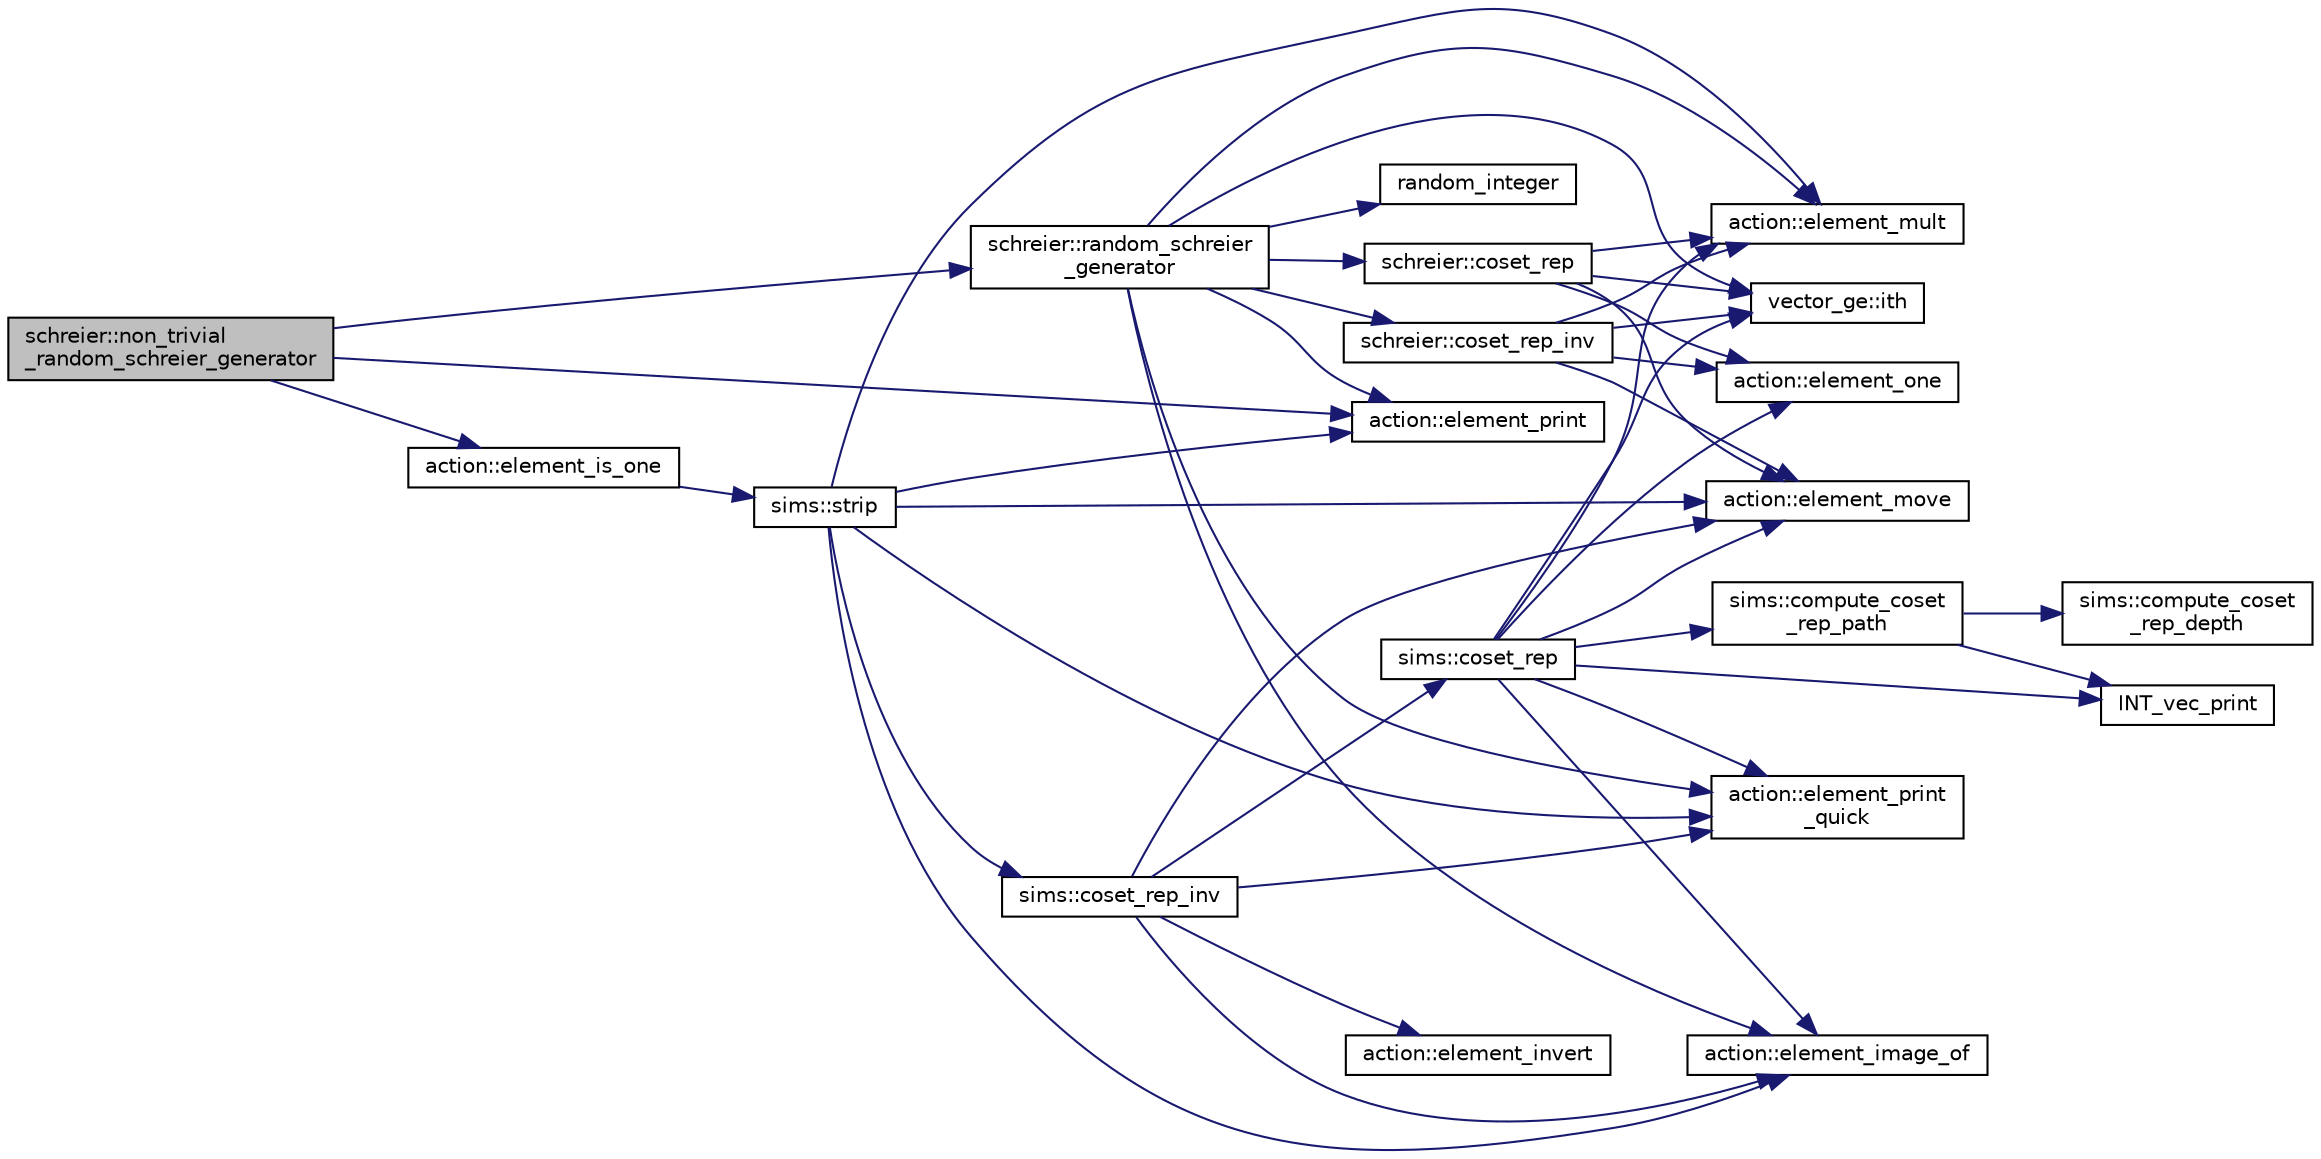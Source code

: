 digraph "schreier::non_trivial_random_schreier_generator"
{
  edge [fontname="Helvetica",fontsize="10",labelfontname="Helvetica",labelfontsize="10"];
  node [fontname="Helvetica",fontsize="10",shape=record];
  rankdir="LR";
  Node3035 [label="schreier::non_trivial\l_random_schreier_generator",height=0.2,width=0.4,color="black", fillcolor="grey75", style="filled", fontcolor="black"];
  Node3035 -> Node3036 [color="midnightblue",fontsize="10",style="solid",fontname="Helvetica"];
  Node3036 [label="schreier::random_schreier\l_generator",height=0.2,width=0.4,color="black", fillcolor="white", style="filled",URL="$d3/dd6/classschreier.html#a0f5d195438630963accd737f56c1214f"];
  Node3036 -> Node3037 [color="midnightblue",fontsize="10",style="solid",fontname="Helvetica"];
  Node3037 [label="random_integer",height=0.2,width=0.4,color="black", fillcolor="white", style="filled",URL="$d5/db4/io__and__os_8h.html#a509937846575424b1c8863e1bb96a766"];
  Node3036 -> Node3038 [color="midnightblue",fontsize="10",style="solid",fontname="Helvetica"];
  Node3038 [label="schreier::coset_rep",height=0.2,width=0.4,color="black", fillcolor="white", style="filled",URL="$d3/dd6/classschreier.html#a7889b8702372092df4fd05150ee8fdda"];
  Node3038 -> Node3039 [color="midnightblue",fontsize="10",style="solid",fontname="Helvetica"];
  Node3039 [label="vector_ge::ith",height=0.2,width=0.4,color="black", fillcolor="white", style="filled",URL="$d4/d6e/classvector__ge.html#a1ff002e8b746a9beb119d57dcd4a15ff"];
  Node3038 -> Node3040 [color="midnightblue",fontsize="10",style="solid",fontname="Helvetica"];
  Node3040 [label="action::element_mult",height=0.2,width=0.4,color="black", fillcolor="white", style="filled",URL="$d2/d86/classaction.html#ae9e36b2cae1f0f7bd7144097fa9a34b3"];
  Node3038 -> Node3041 [color="midnightblue",fontsize="10",style="solid",fontname="Helvetica"];
  Node3041 [label="action::element_move",height=0.2,width=0.4,color="black", fillcolor="white", style="filled",URL="$d2/d86/classaction.html#a550947491bbb534d3d7951f50198a874"];
  Node3038 -> Node3042 [color="midnightblue",fontsize="10",style="solid",fontname="Helvetica"];
  Node3042 [label="action::element_one",height=0.2,width=0.4,color="black", fillcolor="white", style="filled",URL="$d2/d86/classaction.html#a780a105daf04d6d1fe7e2f63b3c88e3b"];
  Node3036 -> Node3043 [color="midnightblue",fontsize="10",style="solid",fontname="Helvetica"];
  Node3043 [label="action::element_image_of",height=0.2,width=0.4,color="black", fillcolor="white", style="filled",URL="$d2/d86/classaction.html#ae09559d4537a048fc860f8a74a31393d"];
  Node3036 -> Node3044 [color="midnightblue",fontsize="10",style="solid",fontname="Helvetica"];
  Node3044 [label="action::element_print\l_quick",height=0.2,width=0.4,color="black", fillcolor="white", style="filled",URL="$d2/d86/classaction.html#a4844680cf6750396f76494a28655265b"];
  Node3036 -> Node3039 [color="midnightblue",fontsize="10",style="solid",fontname="Helvetica"];
  Node3036 -> Node3040 [color="midnightblue",fontsize="10",style="solid",fontname="Helvetica"];
  Node3036 -> Node3045 [color="midnightblue",fontsize="10",style="solid",fontname="Helvetica"];
  Node3045 [label="schreier::coset_rep_inv",height=0.2,width=0.4,color="black", fillcolor="white", style="filled",URL="$d3/dd6/classschreier.html#a4b3a4e60ff456f94f3acf7c96acc40cc"];
  Node3045 -> Node3039 [color="midnightblue",fontsize="10",style="solid",fontname="Helvetica"];
  Node3045 -> Node3040 [color="midnightblue",fontsize="10",style="solid",fontname="Helvetica"];
  Node3045 -> Node3041 [color="midnightblue",fontsize="10",style="solid",fontname="Helvetica"];
  Node3045 -> Node3042 [color="midnightblue",fontsize="10",style="solid",fontname="Helvetica"];
  Node3036 -> Node3046 [color="midnightblue",fontsize="10",style="solid",fontname="Helvetica"];
  Node3046 [label="action::element_print",height=0.2,width=0.4,color="black", fillcolor="white", style="filled",URL="$d2/d86/classaction.html#ae38c3ef3c1125213733d63c6fc3c40cd"];
  Node3035 -> Node3047 [color="midnightblue",fontsize="10",style="solid",fontname="Helvetica"];
  Node3047 [label="action::element_is_one",height=0.2,width=0.4,color="black", fillcolor="white", style="filled",URL="$d2/d86/classaction.html#aeb623ab323a151f64d713288cd13224d"];
  Node3047 -> Node3048 [color="midnightblue",fontsize="10",style="solid",fontname="Helvetica"];
  Node3048 [label="sims::strip",height=0.2,width=0.4,color="black", fillcolor="white", style="filled",URL="$d9/df3/classsims.html#a4d902cab732ddf9f60788dda85b0a775"];
  Node3048 -> Node3044 [color="midnightblue",fontsize="10",style="solid",fontname="Helvetica"];
  Node3048 -> Node3041 [color="midnightblue",fontsize="10",style="solid",fontname="Helvetica"];
  Node3048 -> Node3043 [color="midnightblue",fontsize="10",style="solid",fontname="Helvetica"];
  Node3048 -> Node3049 [color="midnightblue",fontsize="10",style="solid",fontname="Helvetica"];
  Node3049 [label="sims::coset_rep_inv",height=0.2,width=0.4,color="black", fillcolor="white", style="filled",URL="$d9/df3/classsims.html#a388f523d4ec997fce4e9ede924de99b9"];
  Node3049 -> Node3050 [color="midnightblue",fontsize="10",style="solid",fontname="Helvetica"];
  Node3050 [label="sims::coset_rep",height=0.2,width=0.4,color="black", fillcolor="white", style="filled",URL="$d9/df3/classsims.html#a3d669dba4d005cd2399388f27f44cd04"];
  Node3050 -> Node3051 [color="midnightblue",fontsize="10",style="solid",fontname="Helvetica"];
  Node3051 [label="sims::compute_coset\l_rep_path",height=0.2,width=0.4,color="black", fillcolor="white", style="filled",URL="$d9/df3/classsims.html#a22a53a24eb86dcfe54cb3588776a4d96"];
  Node3051 -> Node3052 [color="midnightblue",fontsize="10",style="solid",fontname="Helvetica"];
  Node3052 [label="sims::compute_coset\l_rep_depth",height=0.2,width=0.4,color="black", fillcolor="white", style="filled",URL="$d9/df3/classsims.html#abfeb782bd253f1df5253486afb120f6f"];
  Node3051 -> Node3053 [color="midnightblue",fontsize="10",style="solid",fontname="Helvetica"];
  Node3053 [label="INT_vec_print",height=0.2,width=0.4,color="black", fillcolor="white", style="filled",URL="$df/dbf/sajeeb_8_c.html#a79a5901af0b47dd0d694109543c027fe"];
  Node3050 -> Node3053 [color="midnightblue",fontsize="10",style="solid",fontname="Helvetica"];
  Node3050 -> Node3042 [color="midnightblue",fontsize="10",style="solid",fontname="Helvetica"];
  Node3050 -> Node3039 [color="midnightblue",fontsize="10",style="solid",fontname="Helvetica"];
  Node3050 -> Node3044 [color="midnightblue",fontsize="10",style="solid",fontname="Helvetica"];
  Node3050 -> Node3040 [color="midnightblue",fontsize="10",style="solid",fontname="Helvetica"];
  Node3050 -> Node3041 [color="midnightblue",fontsize="10",style="solid",fontname="Helvetica"];
  Node3050 -> Node3043 [color="midnightblue",fontsize="10",style="solid",fontname="Helvetica"];
  Node3049 -> Node3044 [color="midnightblue",fontsize="10",style="solid",fontname="Helvetica"];
  Node3049 -> Node3043 [color="midnightblue",fontsize="10",style="solid",fontname="Helvetica"];
  Node3049 -> Node3054 [color="midnightblue",fontsize="10",style="solid",fontname="Helvetica"];
  Node3054 [label="action::element_invert",height=0.2,width=0.4,color="black", fillcolor="white", style="filled",URL="$d2/d86/classaction.html#aa4bd01e338497714586636751fcef436"];
  Node3049 -> Node3041 [color="midnightblue",fontsize="10",style="solid",fontname="Helvetica"];
  Node3048 -> Node3046 [color="midnightblue",fontsize="10",style="solid",fontname="Helvetica"];
  Node3048 -> Node3040 [color="midnightblue",fontsize="10",style="solid",fontname="Helvetica"];
  Node3035 -> Node3046 [color="midnightblue",fontsize="10",style="solid",fontname="Helvetica"];
}
